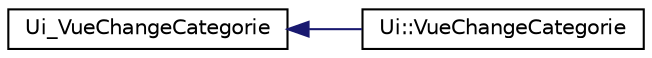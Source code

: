 digraph "Graphical Class Hierarchy"
{
 // LATEX_PDF_SIZE
  edge [fontname="Helvetica",fontsize="10",labelfontname="Helvetica",labelfontsize="10"];
  node [fontname="Helvetica",fontsize="10",shape=record];
  rankdir="LR";
  Node0 [label="Ui_VueChangeCategorie",height=0.2,width=0.4,color="black", fillcolor="white", style="filled",URL="$classUi__VueChangeCategorie.html",tooltip=" "];
  Node0 -> Node1 [dir="back",color="midnightblue",fontsize="10",style="solid",fontname="Helvetica"];
  Node1 [label="Ui::VueChangeCategorie",height=0.2,width=0.4,color="black", fillcolor="white", style="filled",URL="$classUi_1_1VueChangeCategorie.html",tooltip=" "];
}

